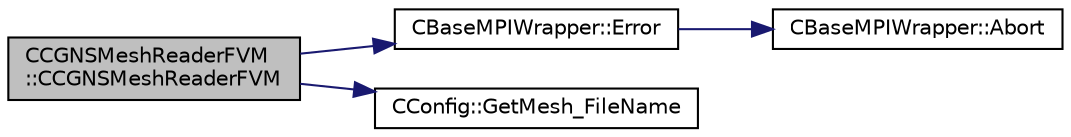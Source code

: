 digraph "CCGNSMeshReaderFVM::CCGNSMeshReaderFVM"
{
 // LATEX_PDF_SIZE
  edge [fontname="Helvetica",fontsize="10",labelfontname="Helvetica",labelfontsize="10"];
  node [fontname="Helvetica",fontsize="10",shape=record];
  rankdir="LR";
  Node1 [label="CCGNSMeshReaderFVM\l::CCGNSMeshReaderFVM",height=0.2,width=0.4,color="black", fillcolor="grey75", style="filled", fontcolor="black",tooltip="Constructor of the CCGNSMeshReaderFVM class."];
  Node1 -> Node2 [color="midnightblue",fontsize="10",style="solid",fontname="Helvetica"];
  Node2 [label="CBaseMPIWrapper::Error",height=0.2,width=0.4,color="black", fillcolor="white", style="filled",URL="$classCBaseMPIWrapper.html#a04457c47629bda56704e6a8804833eeb",tooltip=" "];
  Node2 -> Node3 [color="midnightblue",fontsize="10",style="solid",fontname="Helvetica"];
  Node3 [label="CBaseMPIWrapper::Abort",height=0.2,width=0.4,color="black", fillcolor="white", style="filled",URL="$classCBaseMPIWrapper.html#af7297d861dca86b45cf561b6ab642e8f",tooltip=" "];
  Node1 -> Node4 [color="midnightblue",fontsize="10",style="solid",fontname="Helvetica"];
  Node4 [label="CConfig::GetMesh_FileName",height=0.2,width=0.4,color="black", fillcolor="white", style="filled",URL="$classCConfig.html#adaa7bfcd974eb962594dff876d795f1a",tooltip="Get name of the input grid."];
}
